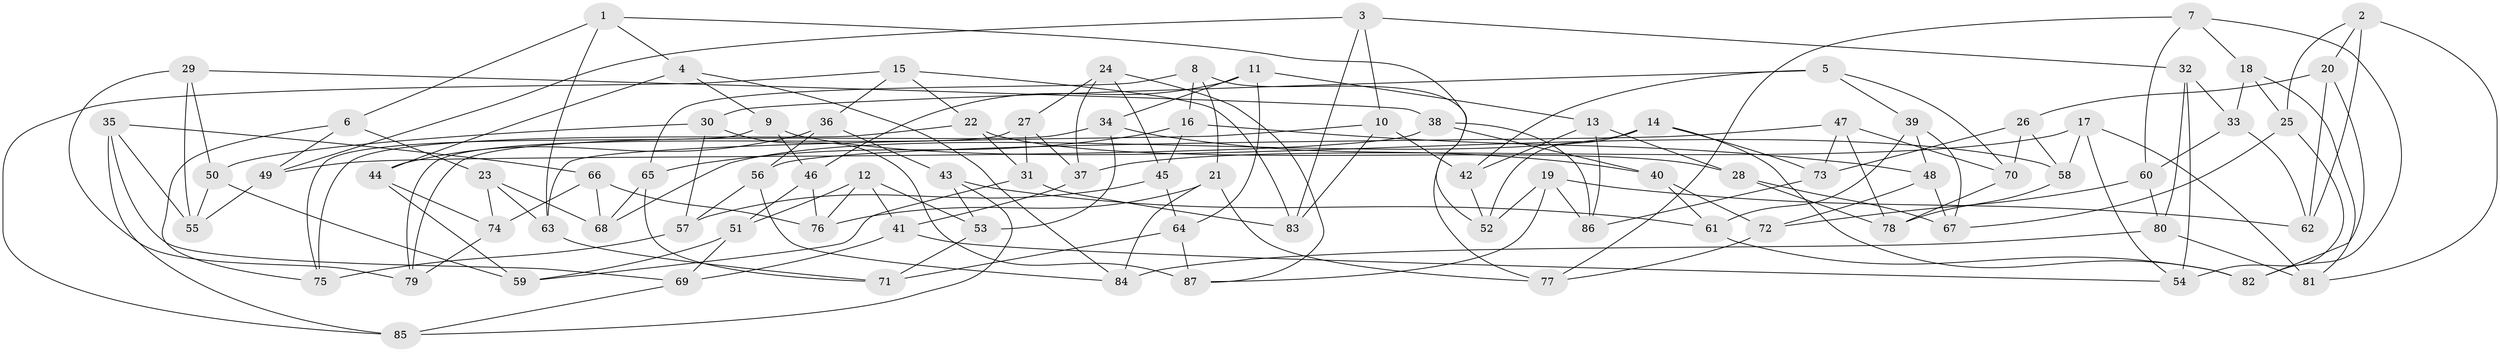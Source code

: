 // coarse degree distribution, {6: 0.5, 3: 0.057692307692307696, 5: 0.17307692307692307, 4: 0.2692307692307692}
// Generated by graph-tools (version 1.1) at 2025/42/03/06/25 10:42:19]
// undirected, 87 vertices, 174 edges
graph export_dot {
graph [start="1"]
  node [color=gray90,style=filled];
  1;
  2;
  3;
  4;
  5;
  6;
  7;
  8;
  9;
  10;
  11;
  12;
  13;
  14;
  15;
  16;
  17;
  18;
  19;
  20;
  21;
  22;
  23;
  24;
  25;
  26;
  27;
  28;
  29;
  30;
  31;
  32;
  33;
  34;
  35;
  36;
  37;
  38;
  39;
  40;
  41;
  42;
  43;
  44;
  45;
  46;
  47;
  48;
  49;
  50;
  51;
  52;
  53;
  54;
  55;
  56;
  57;
  58;
  59;
  60;
  61;
  62;
  63;
  64;
  65;
  66;
  67;
  68;
  69;
  70;
  71;
  72;
  73;
  74;
  75;
  76;
  77;
  78;
  79;
  80;
  81;
  82;
  83;
  84;
  85;
  86;
  87;
  1 -- 4;
  1 -- 77;
  1 -- 63;
  1 -- 6;
  2 -- 62;
  2 -- 25;
  2 -- 81;
  2 -- 20;
  3 -- 32;
  3 -- 83;
  3 -- 10;
  3 -- 49;
  4 -- 44;
  4 -- 84;
  4 -- 9;
  5 -- 39;
  5 -- 70;
  5 -- 42;
  5 -- 30;
  6 -- 49;
  6 -- 75;
  6 -- 23;
  7 -- 82;
  7 -- 77;
  7 -- 60;
  7 -- 18;
  8 -- 21;
  8 -- 16;
  8 -- 65;
  8 -- 52;
  9 -- 46;
  9 -- 75;
  9 -- 58;
  10 -- 83;
  10 -- 42;
  10 -- 63;
  11 -- 34;
  11 -- 46;
  11 -- 13;
  11 -- 64;
  12 -- 41;
  12 -- 76;
  12 -- 53;
  12 -- 51;
  13 -- 42;
  13 -- 28;
  13 -- 86;
  14 -- 73;
  14 -- 52;
  14 -- 68;
  14 -- 82;
  15 -- 83;
  15 -- 85;
  15 -- 22;
  15 -- 36;
  16 -- 48;
  16 -- 45;
  16 -- 65;
  17 -- 58;
  17 -- 37;
  17 -- 81;
  17 -- 54;
  18 -- 81;
  18 -- 33;
  18 -- 25;
  19 -- 87;
  19 -- 86;
  19 -- 62;
  19 -- 52;
  20 -- 62;
  20 -- 26;
  20 -- 82;
  21 -- 84;
  21 -- 76;
  21 -- 77;
  22 -- 75;
  22 -- 31;
  22 -- 28;
  23 -- 74;
  23 -- 68;
  23 -- 63;
  24 -- 37;
  24 -- 27;
  24 -- 87;
  24 -- 45;
  25 -- 54;
  25 -- 67;
  26 -- 73;
  26 -- 70;
  26 -- 58;
  27 -- 79;
  27 -- 31;
  27 -- 37;
  28 -- 67;
  28 -- 78;
  29 -- 50;
  29 -- 38;
  29 -- 55;
  29 -- 79;
  30 -- 50;
  30 -- 87;
  30 -- 57;
  31 -- 59;
  31 -- 83;
  32 -- 80;
  32 -- 33;
  32 -- 54;
  33 -- 60;
  33 -- 62;
  34 -- 53;
  34 -- 79;
  34 -- 40;
  35 -- 66;
  35 -- 85;
  35 -- 69;
  35 -- 55;
  36 -- 44;
  36 -- 43;
  36 -- 56;
  37 -- 41;
  38 -- 86;
  38 -- 49;
  38 -- 40;
  39 -- 48;
  39 -- 67;
  39 -- 61;
  40 -- 72;
  40 -- 61;
  41 -- 54;
  41 -- 69;
  42 -- 52;
  43 -- 85;
  43 -- 53;
  43 -- 61;
  44 -- 74;
  44 -- 59;
  45 -- 57;
  45 -- 64;
  46 -- 51;
  46 -- 76;
  47 -- 70;
  47 -- 56;
  47 -- 73;
  47 -- 78;
  48 -- 67;
  48 -- 72;
  49 -- 55;
  50 -- 59;
  50 -- 55;
  51 -- 69;
  51 -- 59;
  53 -- 71;
  56 -- 84;
  56 -- 57;
  57 -- 75;
  58 -- 78;
  60 -- 80;
  60 -- 72;
  61 -- 82;
  63 -- 71;
  64 -- 71;
  64 -- 87;
  65 -- 71;
  65 -- 68;
  66 -- 74;
  66 -- 76;
  66 -- 68;
  69 -- 85;
  70 -- 78;
  72 -- 77;
  73 -- 86;
  74 -- 79;
  80 -- 84;
  80 -- 81;
}
